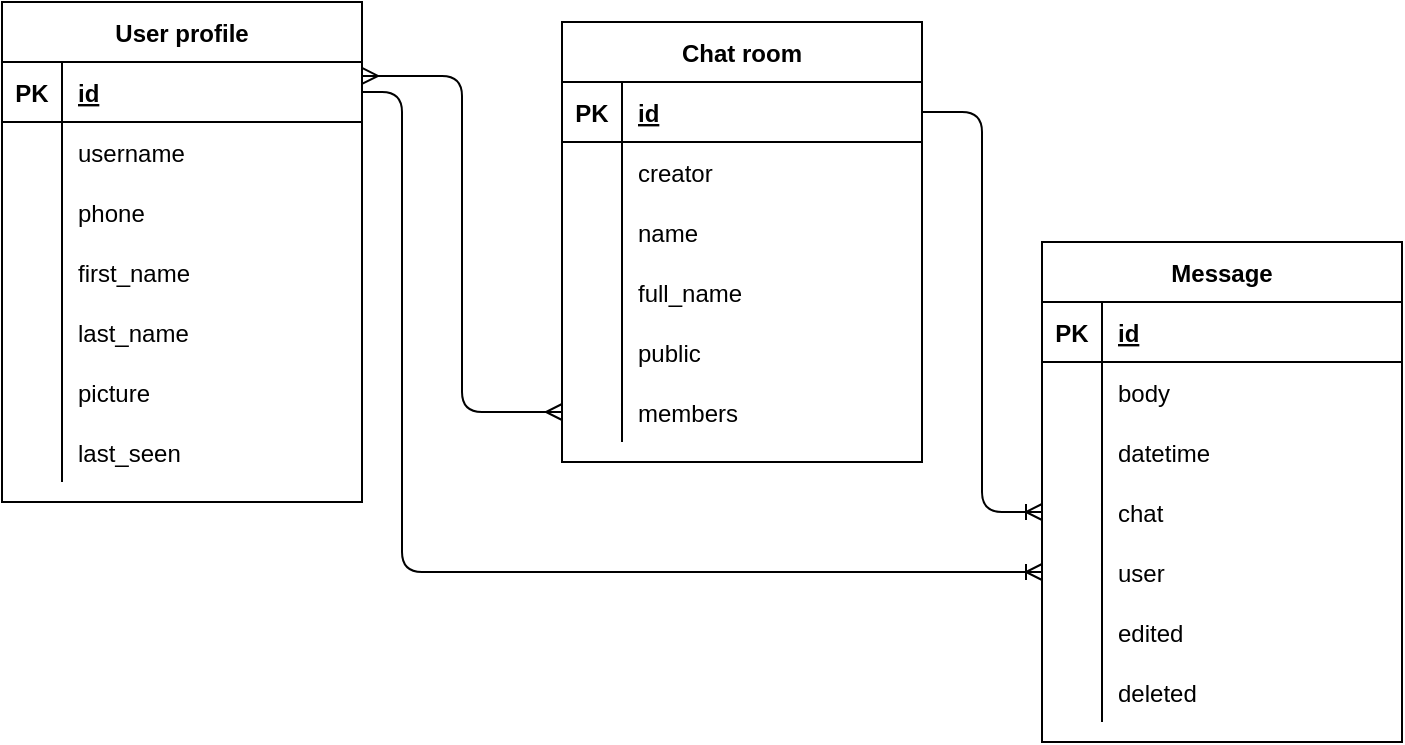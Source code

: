 <mxfile>
    <diagram id="kUtaYnEgsxwtCbDs0Qov" name="Database Schema">
        <mxGraphModel dx="338" dy="246" grid="1" gridSize="10" guides="1" tooltips="0" connect="1" arrows="1" fold="1" page="1" pageScale="1" pageWidth="1654" pageHeight="1169" background="none" math="0" shadow="0">
            <root>
                <mxCell id="0"/>
                <mxCell id="1" parent="0"/>
                <mxCell id="UhxpxEvIPCL0hCCPGvfM-1" value="User profile" style="shape=table;startSize=30;container=1;collapsible=1;childLayout=tableLayout;fixedRows=1;rowLines=0;fontStyle=1;align=center;resizeLast=1;" parent="1" vertex="1">
                    <mxGeometry x="80" y="80" width="180" height="250" as="geometry"/>
                </mxCell>
                <mxCell id="UhxpxEvIPCL0hCCPGvfM-2" value="" style="shape=partialRectangle;collapsible=0;dropTarget=0;pointerEvents=0;fillColor=none;top=0;left=0;bottom=1;right=0;points=[[0,0.5],[1,0.5]];portConstraint=eastwest;" parent="UhxpxEvIPCL0hCCPGvfM-1" vertex="1">
                    <mxGeometry y="30" width="180" height="30" as="geometry"/>
                </mxCell>
                <mxCell id="UhxpxEvIPCL0hCCPGvfM-3" value="PK" style="shape=partialRectangle;connectable=0;fillColor=none;top=0;left=0;bottom=0;right=0;fontStyle=1;overflow=hidden;" parent="UhxpxEvIPCL0hCCPGvfM-2" vertex="1">
                    <mxGeometry width="30" height="30" as="geometry"/>
                </mxCell>
                <mxCell id="UhxpxEvIPCL0hCCPGvfM-4" value="id" style="shape=partialRectangle;connectable=0;fillColor=none;top=0;left=0;bottom=0;right=0;align=left;spacingLeft=6;fontStyle=5;overflow=hidden;" parent="UhxpxEvIPCL0hCCPGvfM-2" vertex="1">
                    <mxGeometry x="30" width="150" height="30" as="geometry"/>
                </mxCell>
                <mxCell id="UhxpxEvIPCL0hCCPGvfM-5" value="" style="shape=partialRectangle;collapsible=0;dropTarget=0;pointerEvents=0;fillColor=none;top=0;left=0;bottom=0;right=0;points=[[0,0.5],[1,0.5]];portConstraint=eastwest;" parent="UhxpxEvIPCL0hCCPGvfM-1" vertex="1">
                    <mxGeometry y="60" width="180" height="30" as="geometry"/>
                </mxCell>
                <mxCell id="UhxpxEvIPCL0hCCPGvfM-6" value="" style="shape=partialRectangle;connectable=0;fillColor=none;top=0;left=0;bottom=0;right=0;editable=1;overflow=hidden;" parent="UhxpxEvIPCL0hCCPGvfM-5" vertex="1">
                    <mxGeometry width="30" height="30" as="geometry"/>
                </mxCell>
                <mxCell id="UhxpxEvIPCL0hCCPGvfM-7" value="username" style="shape=partialRectangle;connectable=0;fillColor=none;top=0;left=0;bottom=0;right=0;align=left;spacingLeft=6;overflow=hidden;" parent="UhxpxEvIPCL0hCCPGvfM-5" vertex="1">
                    <mxGeometry x="30" width="150" height="30" as="geometry"/>
                </mxCell>
                <mxCell id="UhxpxEvIPCL0hCCPGvfM-8" value="" style="shape=partialRectangle;collapsible=0;dropTarget=0;pointerEvents=0;fillColor=none;top=0;left=0;bottom=0;right=0;points=[[0,0.5],[1,0.5]];portConstraint=eastwest;" parent="UhxpxEvIPCL0hCCPGvfM-1" vertex="1">
                    <mxGeometry y="90" width="180" height="30" as="geometry"/>
                </mxCell>
                <mxCell id="UhxpxEvIPCL0hCCPGvfM-9" value="" style="shape=partialRectangle;connectable=0;fillColor=none;top=0;left=0;bottom=0;right=0;editable=1;overflow=hidden;" parent="UhxpxEvIPCL0hCCPGvfM-8" vertex="1">
                    <mxGeometry width="30" height="30" as="geometry"/>
                </mxCell>
                <mxCell id="UhxpxEvIPCL0hCCPGvfM-10" value="phone" style="shape=partialRectangle;connectable=0;fillColor=none;top=0;left=0;bottom=0;right=0;align=left;spacingLeft=6;overflow=hidden;" parent="UhxpxEvIPCL0hCCPGvfM-8" vertex="1">
                    <mxGeometry x="30" width="150" height="30" as="geometry"/>
                </mxCell>
                <mxCell id="UhxpxEvIPCL0hCCPGvfM-11" value="" style="shape=partialRectangle;collapsible=0;dropTarget=0;pointerEvents=0;fillColor=none;top=0;left=0;bottom=0;right=0;points=[[0,0.5],[1,0.5]];portConstraint=eastwest;" parent="UhxpxEvIPCL0hCCPGvfM-1" vertex="1">
                    <mxGeometry y="120" width="180" height="30" as="geometry"/>
                </mxCell>
                <mxCell id="UhxpxEvIPCL0hCCPGvfM-12" value="" style="shape=partialRectangle;connectable=0;fillColor=none;top=0;left=0;bottom=0;right=0;editable=1;overflow=hidden;" parent="UhxpxEvIPCL0hCCPGvfM-11" vertex="1">
                    <mxGeometry width="30" height="30" as="geometry"/>
                </mxCell>
                <mxCell id="UhxpxEvIPCL0hCCPGvfM-13" value="first_name" style="shape=partialRectangle;connectable=0;fillColor=none;top=0;left=0;bottom=0;right=0;align=left;spacingLeft=6;overflow=hidden;" parent="UhxpxEvIPCL0hCCPGvfM-11" vertex="1">
                    <mxGeometry x="30" width="150" height="30" as="geometry"/>
                </mxCell>
                <mxCell id="UhxpxEvIPCL0hCCPGvfM-14" style="shape=partialRectangle;collapsible=0;dropTarget=0;pointerEvents=0;fillColor=none;top=0;left=0;bottom=0;right=0;points=[[0,0.5],[1,0.5]];portConstraint=eastwest;" parent="UhxpxEvIPCL0hCCPGvfM-1" vertex="1">
                    <mxGeometry y="150" width="180" height="30" as="geometry"/>
                </mxCell>
                <mxCell id="UhxpxEvIPCL0hCCPGvfM-15" style="shape=partialRectangle;connectable=0;fillColor=none;top=0;left=0;bottom=0;right=0;editable=1;overflow=hidden;" parent="UhxpxEvIPCL0hCCPGvfM-14" vertex="1">
                    <mxGeometry width="30" height="30" as="geometry"/>
                </mxCell>
                <mxCell id="UhxpxEvIPCL0hCCPGvfM-16" value="last_name" style="shape=partialRectangle;connectable=0;fillColor=none;top=0;left=0;bottom=0;right=0;align=left;spacingLeft=6;overflow=hidden;" parent="UhxpxEvIPCL0hCCPGvfM-14" vertex="1">
                    <mxGeometry x="30" width="150" height="30" as="geometry"/>
                </mxCell>
                <mxCell id="aLuW5tlbFyuYxWN50cWf-1" style="shape=partialRectangle;collapsible=0;dropTarget=0;pointerEvents=0;fillColor=none;top=0;left=0;bottom=0;right=0;points=[[0,0.5],[1,0.5]];portConstraint=eastwest;" parent="UhxpxEvIPCL0hCCPGvfM-1" vertex="1">
                    <mxGeometry y="180" width="180" height="30" as="geometry"/>
                </mxCell>
                <mxCell id="aLuW5tlbFyuYxWN50cWf-2" style="shape=partialRectangle;connectable=0;fillColor=none;top=0;left=0;bottom=0;right=0;editable=1;overflow=hidden;" parent="aLuW5tlbFyuYxWN50cWf-1" vertex="1">
                    <mxGeometry width="30" height="30" as="geometry"/>
                </mxCell>
                <mxCell id="aLuW5tlbFyuYxWN50cWf-3" value="picture" style="shape=partialRectangle;connectable=0;fillColor=none;top=0;left=0;bottom=0;right=0;align=left;spacingLeft=6;overflow=hidden;" parent="aLuW5tlbFyuYxWN50cWf-1" vertex="1">
                    <mxGeometry x="30" width="150" height="30" as="geometry"/>
                </mxCell>
                <mxCell id="aLuW5tlbFyuYxWN50cWf-4" style="shape=partialRectangle;collapsible=0;dropTarget=0;pointerEvents=0;fillColor=none;top=0;left=0;bottom=0;right=0;points=[[0,0.5],[1,0.5]];portConstraint=eastwest;" parent="UhxpxEvIPCL0hCCPGvfM-1" vertex="1">
                    <mxGeometry y="210" width="180" height="30" as="geometry"/>
                </mxCell>
                <mxCell id="aLuW5tlbFyuYxWN50cWf-5" style="shape=partialRectangle;connectable=0;fillColor=none;top=0;left=0;bottom=0;right=0;editable=1;overflow=hidden;" parent="aLuW5tlbFyuYxWN50cWf-4" vertex="1">
                    <mxGeometry width="30" height="30" as="geometry"/>
                </mxCell>
                <mxCell id="aLuW5tlbFyuYxWN50cWf-6" value="last_seen" style="shape=partialRectangle;connectable=0;fillColor=none;top=0;left=0;bottom=0;right=0;align=left;spacingLeft=6;overflow=hidden;" parent="aLuW5tlbFyuYxWN50cWf-4" vertex="1">
                    <mxGeometry x="30" width="150" height="30" as="geometry"/>
                </mxCell>
                <mxCell id="UhxpxEvIPCL0hCCPGvfM-18" value="Chat room" style="shape=table;startSize=30;container=1;collapsible=1;childLayout=tableLayout;fixedRows=1;rowLines=0;fontStyle=1;align=center;resizeLast=1;" parent="1" vertex="1">
                    <mxGeometry x="360" y="90" width="180" height="220" as="geometry">
                        <mxRectangle x="360" y="80" width="60" height="30" as="alternateBounds"/>
                    </mxGeometry>
                </mxCell>
                <mxCell id="UhxpxEvIPCL0hCCPGvfM-19" value="" style="shape=partialRectangle;collapsible=0;dropTarget=0;pointerEvents=0;fillColor=none;top=0;left=0;bottom=1;right=0;points=[[0,0.5],[1,0.5]];portConstraint=eastwest;" parent="UhxpxEvIPCL0hCCPGvfM-18" vertex="1">
                    <mxGeometry y="30" width="180" height="30" as="geometry"/>
                </mxCell>
                <mxCell id="UhxpxEvIPCL0hCCPGvfM-20" value="PK" style="shape=partialRectangle;connectable=0;fillColor=none;top=0;left=0;bottom=0;right=0;fontStyle=1;overflow=hidden;" parent="UhxpxEvIPCL0hCCPGvfM-19" vertex="1">
                    <mxGeometry width="30" height="30" as="geometry"/>
                </mxCell>
                <mxCell id="UhxpxEvIPCL0hCCPGvfM-21" value="id" style="shape=partialRectangle;connectable=0;fillColor=none;top=0;left=0;bottom=0;right=0;align=left;spacingLeft=6;fontStyle=5;overflow=hidden;" parent="UhxpxEvIPCL0hCCPGvfM-19" vertex="1">
                    <mxGeometry x="30" width="150" height="30" as="geometry"/>
                </mxCell>
                <mxCell id="14" value="" style="shape=partialRectangle;collapsible=0;dropTarget=0;pointerEvents=0;fillColor=none;top=0;left=0;bottom=0;right=0;points=[[0,0.5],[1,0.5]];portConstraint=eastwest;" vertex="1" parent="UhxpxEvIPCL0hCCPGvfM-18">
                    <mxGeometry y="60" width="180" height="30" as="geometry"/>
                </mxCell>
                <mxCell id="15" value="" style="shape=partialRectangle;connectable=0;fillColor=none;top=0;left=0;bottom=0;right=0;editable=1;overflow=hidden;" vertex="1" parent="14">
                    <mxGeometry width="30" height="30" as="geometry"/>
                </mxCell>
                <mxCell id="16" value="creator" style="shape=partialRectangle;connectable=0;fillColor=none;top=0;left=0;bottom=0;right=0;align=left;spacingLeft=6;overflow=hidden;" vertex="1" parent="14">
                    <mxGeometry x="30" width="150" height="30" as="geometry"/>
                </mxCell>
                <mxCell id="UhxpxEvIPCL0hCCPGvfM-25" value="" style="shape=partialRectangle;collapsible=0;dropTarget=0;pointerEvents=0;fillColor=none;top=0;left=0;bottom=0;right=0;points=[[0,0.5],[1,0.5]];portConstraint=eastwest;" parent="UhxpxEvIPCL0hCCPGvfM-18" vertex="1">
                    <mxGeometry y="90" width="180" height="30" as="geometry"/>
                </mxCell>
                <mxCell id="UhxpxEvIPCL0hCCPGvfM-26" value="" style="shape=partialRectangle;connectable=0;fillColor=none;top=0;left=0;bottom=0;right=0;editable=1;overflow=hidden;" parent="UhxpxEvIPCL0hCCPGvfM-25" vertex="1">
                    <mxGeometry width="30" height="30" as="geometry"/>
                </mxCell>
                <mxCell id="UhxpxEvIPCL0hCCPGvfM-27" value="name" style="shape=partialRectangle;connectable=0;fillColor=none;top=0;left=0;bottom=0;right=0;align=left;spacingLeft=6;overflow=hidden;" parent="UhxpxEvIPCL0hCCPGvfM-25" vertex="1">
                    <mxGeometry x="30" width="150" height="30" as="geometry"/>
                </mxCell>
                <mxCell id="11" value="" style="shape=partialRectangle;collapsible=0;dropTarget=0;pointerEvents=0;fillColor=none;top=0;left=0;bottom=0;right=0;points=[[0,0.5],[1,0.5]];portConstraint=eastwest;" parent="UhxpxEvIPCL0hCCPGvfM-18" vertex="1">
                    <mxGeometry y="120" width="180" height="30" as="geometry"/>
                </mxCell>
                <mxCell id="12" value="" style="shape=partialRectangle;connectable=0;fillColor=none;top=0;left=0;bottom=0;right=0;editable=1;overflow=hidden;" parent="11" vertex="1">
                    <mxGeometry width="30" height="30" as="geometry"/>
                </mxCell>
                <mxCell id="13" value="full_name" style="shape=partialRectangle;connectable=0;fillColor=none;top=0;left=0;bottom=0;right=0;align=left;spacingLeft=6;overflow=hidden;" parent="11" vertex="1">
                    <mxGeometry x="30" width="150" height="30" as="geometry"/>
                </mxCell>
                <mxCell id="8" style="shape=partialRectangle;collapsible=0;dropTarget=0;pointerEvents=0;fillColor=none;top=0;left=0;bottom=0;right=0;points=[[0,0.5],[1,0.5]];portConstraint=eastwest;" parent="UhxpxEvIPCL0hCCPGvfM-18" vertex="1">
                    <mxGeometry y="150" width="180" height="30" as="geometry"/>
                </mxCell>
                <mxCell id="9" style="shape=partialRectangle;connectable=0;fillColor=none;top=0;left=0;bottom=0;right=0;editable=1;overflow=hidden;" parent="8" vertex="1">
                    <mxGeometry width="30" height="30" as="geometry"/>
                </mxCell>
                <mxCell id="10" value="public" style="shape=partialRectangle;connectable=0;fillColor=none;top=0;left=0;bottom=0;right=0;align=left;spacingLeft=6;overflow=hidden;" parent="8" vertex="1">
                    <mxGeometry x="30" width="150" height="30" as="geometry"/>
                </mxCell>
                <mxCell id="UhxpxEvIPCL0hCCPGvfM-22" value="" style="shape=partialRectangle;collapsible=0;dropTarget=0;pointerEvents=0;fillColor=none;top=0;left=0;bottom=0;right=0;points=[[0,0.5],[1,0.5]];portConstraint=eastwest;" parent="UhxpxEvIPCL0hCCPGvfM-18" vertex="1">
                    <mxGeometry y="180" width="180" height="30" as="geometry"/>
                </mxCell>
                <mxCell id="UhxpxEvIPCL0hCCPGvfM-23" value="" style="shape=partialRectangle;connectable=0;fillColor=none;top=0;left=0;bottom=0;right=0;editable=1;overflow=hidden;" parent="UhxpxEvIPCL0hCCPGvfM-22" vertex="1">
                    <mxGeometry width="30" height="30" as="geometry"/>
                </mxCell>
                <mxCell id="UhxpxEvIPCL0hCCPGvfM-24" value="members" style="shape=partialRectangle;connectable=0;fillColor=none;top=0;left=0;bottom=0;right=0;align=left;spacingLeft=6;overflow=hidden;" parent="UhxpxEvIPCL0hCCPGvfM-22" vertex="1">
                    <mxGeometry x="30" width="150" height="30" as="geometry"/>
                </mxCell>
                <mxCell id="UhxpxEvIPCL0hCCPGvfM-31" value="" style="edgeStyle=elbowEdgeStyle;fontSize=12;html=1;endArrow=ERmany;startArrow=ERmany;entryX=0;entryY=0.5;entryDx=0;entryDy=0;exitX=1;exitY=0.233;exitDx=0;exitDy=0;exitPerimeter=0;" parent="1" source="UhxpxEvIPCL0hCCPGvfM-2" target="UhxpxEvIPCL0hCCPGvfM-22" edge="1">
                    <mxGeometry width="100" height="100" relative="1" as="geometry">
                        <mxPoint x="290" y="130" as="sourcePoint"/>
                        <mxPoint x="420" y="270" as="targetPoint"/>
                    </mxGeometry>
                </mxCell>
                <mxCell id="UhxpxEvIPCL0hCCPGvfM-32" value="Message" style="shape=table;startSize=30;container=1;collapsible=1;childLayout=tableLayout;fixedRows=1;rowLines=0;fontStyle=1;align=center;resizeLast=1;" parent="1" vertex="1">
                    <mxGeometry x="600" y="200" width="180" height="250" as="geometry"/>
                </mxCell>
                <mxCell id="UhxpxEvIPCL0hCCPGvfM-33" value="" style="shape=partialRectangle;collapsible=0;dropTarget=0;pointerEvents=0;fillColor=none;top=0;left=0;bottom=1;right=0;points=[[0,0.5],[1,0.5]];portConstraint=eastwest;" parent="UhxpxEvIPCL0hCCPGvfM-32" vertex="1">
                    <mxGeometry y="30" width="180" height="30" as="geometry"/>
                </mxCell>
                <mxCell id="UhxpxEvIPCL0hCCPGvfM-34" value="PK" style="shape=partialRectangle;connectable=0;fillColor=none;top=0;left=0;bottom=0;right=0;fontStyle=1;overflow=hidden;" parent="UhxpxEvIPCL0hCCPGvfM-33" vertex="1">
                    <mxGeometry width="30" height="30" as="geometry"/>
                </mxCell>
                <mxCell id="UhxpxEvIPCL0hCCPGvfM-35" value="id" style="shape=partialRectangle;connectable=0;fillColor=none;top=0;left=0;bottom=0;right=0;align=left;spacingLeft=6;fontStyle=5;overflow=hidden;" parent="UhxpxEvIPCL0hCCPGvfM-33" vertex="1">
                    <mxGeometry x="30" width="150" height="30" as="geometry"/>
                </mxCell>
                <mxCell id="UhxpxEvIPCL0hCCPGvfM-36" value="" style="shape=partialRectangle;collapsible=0;dropTarget=0;pointerEvents=0;fillColor=none;top=0;left=0;bottom=0;right=0;points=[[0,0.5],[1,0.5]];portConstraint=eastwest;" parent="UhxpxEvIPCL0hCCPGvfM-32" vertex="1">
                    <mxGeometry y="60" width="180" height="30" as="geometry"/>
                </mxCell>
                <mxCell id="UhxpxEvIPCL0hCCPGvfM-37" value="" style="shape=partialRectangle;connectable=0;fillColor=none;top=0;left=0;bottom=0;right=0;editable=1;overflow=hidden;" parent="UhxpxEvIPCL0hCCPGvfM-36" vertex="1">
                    <mxGeometry width="30" height="30" as="geometry"/>
                </mxCell>
                <mxCell id="UhxpxEvIPCL0hCCPGvfM-38" value="body" style="shape=partialRectangle;connectable=0;fillColor=none;top=0;left=0;bottom=0;right=0;align=left;spacingLeft=6;overflow=hidden;" parent="UhxpxEvIPCL0hCCPGvfM-36" vertex="1">
                    <mxGeometry x="30" width="150" height="30" as="geometry"/>
                </mxCell>
                <mxCell id="UhxpxEvIPCL0hCCPGvfM-47" style="shape=partialRectangle;collapsible=0;dropTarget=0;pointerEvents=0;fillColor=none;top=0;left=0;bottom=0;right=0;points=[[0,0.5],[1,0.5]];portConstraint=eastwest;" parent="UhxpxEvIPCL0hCCPGvfM-32" vertex="1">
                    <mxGeometry y="90" width="180" height="30" as="geometry"/>
                </mxCell>
                <mxCell id="UhxpxEvIPCL0hCCPGvfM-48" style="shape=partialRectangle;connectable=0;fillColor=none;top=0;left=0;bottom=0;right=0;editable=1;overflow=hidden;" parent="UhxpxEvIPCL0hCCPGvfM-47" vertex="1">
                    <mxGeometry width="30" height="30" as="geometry"/>
                </mxCell>
                <mxCell id="UhxpxEvIPCL0hCCPGvfM-49" value="datetime" style="shape=partialRectangle;connectable=0;fillColor=none;top=0;left=0;bottom=0;right=0;align=left;spacingLeft=6;overflow=hidden;" parent="UhxpxEvIPCL0hCCPGvfM-47" vertex="1">
                    <mxGeometry x="30" width="150" height="30" as="geometry"/>
                </mxCell>
                <mxCell id="UhxpxEvIPCL0hCCPGvfM-39" value="" style="shape=partialRectangle;collapsible=0;dropTarget=0;pointerEvents=0;fillColor=none;top=0;left=0;bottom=0;right=0;points=[[0,0.5],[1,0.5]];portConstraint=eastwest;" parent="UhxpxEvIPCL0hCCPGvfM-32" vertex="1">
                    <mxGeometry y="120" width="180" height="30" as="geometry"/>
                </mxCell>
                <mxCell id="UhxpxEvIPCL0hCCPGvfM-40" value="" style="shape=partialRectangle;connectable=0;fillColor=none;top=0;left=0;bottom=0;right=0;editable=1;overflow=hidden;" parent="UhxpxEvIPCL0hCCPGvfM-39" vertex="1">
                    <mxGeometry width="30" height="30" as="geometry"/>
                </mxCell>
                <mxCell id="UhxpxEvIPCL0hCCPGvfM-41" value="chat" style="shape=partialRectangle;connectable=0;fillColor=none;top=0;left=0;bottom=0;right=0;align=left;spacingLeft=6;overflow=hidden;" parent="UhxpxEvIPCL0hCCPGvfM-39" vertex="1">
                    <mxGeometry x="30" width="150" height="30" as="geometry"/>
                </mxCell>
                <mxCell id="UhxpxEvIPCL0hCCPGvfM-42" value="" style="shape=partialRectangle;collapsible=0;dropTarget=0;pointerEvents=0;fillColor=none;top=0;left=0;bottom=0;right=0;points=[[0,0.5],[1,0.5]];portConstraint=eastwest;" parent="UhxpxEvIPCL0hCCPGvfM-32" vertex="1">
                    <mxGeometry y="150" width="180" height="30" as="geometry"/>
                </mxCell>
                <mxCell id="UhxpxEvIPCL0hCCPGvfM-43" value="" style="shape=partialRectangle;connectable=0;fillColor=none;top=0;left=0;bottom=0;right=0;editable=1;overflow=hidden;" parent="UhxpxEvIPCL0hCCPGvfM-42" vertex="1">
                    <mxGeometry width="30" height="30" as="geometry"/>
                </mxCell>
                <mxCell id="UhxpxEvIPCL0hCCPGvfM-44" value="user" style="shape=partialRectangle;connectable=0;fillColor=none;top=0;left=0;bottom=0;right=0;align=left;spacingLeft=6;overflow=hidden;" parent="UhxpxEvIPCL0hCCPGvfM-42" vertex="1">
                    <mxGeometry x="30" width="150" height="30" as="geometry"/>
                </mxCell>
                <mxCell id="2" style="shape=partialRectangle;collapsible=0;dropTarget=0;pointerEvents=0;fillColor=none;top=0;left=0;bottom=0;right=0;points=[[0,0.5],[1,0.5]];portConstraint=eastwest;" parent="UhxpxEvIPCL0hCCPGvfM-32" vertex="1">
                    <mxGeometry y="180" width="180" height="30" as="geometry"/>
                </mxCell>
                <mxCell id="3" style="shape=partialRectangle;connectable=0;fillColor=none;top=0;left=0;bottom=0;right=0;editable=1;overflow=hidden;" parent="2" vertex="1">
                    <mxGeometry width="30" height="30" as="geometry"/>
                </mxCell>
                <mxCell id="4" value="edited" style="shape=partialRectangle;connectable=0;fillColor=none;top=0;left=0;bottom=0;right=0;align=left;spacingLeft=6;overflow=hidden;" parent="2" vertex="1">
                    <mxGeometry x="30" width="150" height="30" as="geometry"/>
                </mxCell>
                <mxCell id="5" style="shape=partialRectangle;collapsible=0;dropTarget=0;pointerEvents=0;fillColor=none;top=0;left=0;bottom=0;right=0;points=[[0,0.5],[1,0.5]];portConstraint=eastwest;" parent="UhxpxEvIPCL0hCCPGvfM-32" vertex="1">
                    <mxGeometry y="210" width="180" height="30" as="geometry"/>
                </mxCell>
                <mxCell id="6" style="shape=partialRectangle;connectable=0;fillColor=none;top=0;left=0;bottom=0;right=0;editable=1;overflow=hidden;" parent="5" vertex="1">
                    <mxGeometry width="30" height="30" as="geometry"/>
                </mxCell>
                <mxCell id="7" value="deleted" style="shape=partialRectangle;connectable=0;fillColor=none;top=0;left=0;bottom=0;right=0;align=left;spacingLeft=6;overflow=hidden;" parent="5" vertex="1">
                    <mxGeometry x="30" width="150" height="30" as="geometry"/>
                </mxCell>
                <mxCell id="UhxpxEvIPCL0hCCPGvfM-45" value="" style="edgeStyle=entityRelationEdgeStyle;fontSize=12;html=1;endArrow=ERoneToMany;entryX=0;entryY=0.5;entryDx=0;entryDy=0;exitX=1;exitY=0.5;exitDx=0;exitDy=0;" parent="1" source="UhxpxEvIPCL0hCCPGvfM-19" target="UhxpxEvIPCL0hCCPGvfM-39" edge="1">
                    <mxGeometry width="100" height="100" relative="1" as="geometry">
                        <mxPoint x="490" y="380" as="sourcePoint"/>
                        <mxPoint x="590" y="280" as="targetPoint"/>
                    </mxGeometry>
                </mxCell>
                <mxCell id="UhxpxEvIPCL0hCCPGvfM-46" value="" style="edgeStyle=elbowEdgeStyle;fontSize=12;html=1;endArrow=ERoneToMany;entryX=0;entryY=0.5;entryDx=0;entryDy=0;exitX=1;exitY=0.5;exitDx=0;exitDy=0;" parent="1" source="UhxpxEvIPCL0hCCPGvfM-2" target="UhxpxEvIPCL0hCCPGvfM-42" edge="1">
                    <mxGeometry width="100" height="100" relative="1" as="geometry">
                        <mxPoint x="280" y="160" as="sourcePoint"/>
                        <mxPoint x="600" y="210" as="targetPoint"/>
                        <Array as="points">
                            <mxPoint x="280" y="230"/>
                        </Array>
                    </mxGeometry>
                </mxCell>
            </root>
        </mxGraphModel>
    </diagram>
</mxfile>